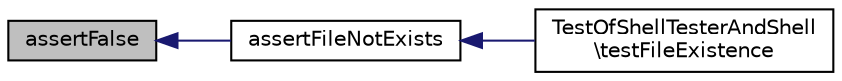 digraph "assertFalse"
{
  edge [fontname="Helvetica",fontsize="10",labelfontname="Helvetica",labelfontsize="10"];
  node [fontname="Helvetica",fontsize="10",shape=record];
  rankdir="LR";
  Node1 [label="assertFalse",height=0.2,width=0.4,color="black", fillcolor="grey75", style="filled" fontcolor="black"];
  Node1 -> Node2 [dir="back",color="midnightblue",fontsize="10",style="solid",fontname="Helvetica"];
  Node2 [label="assertFileNotExists",height=0.2,width=0.4,color="black", fillcolor="white", style="filled",URL="$class_shell_test_case.html#a3b32ba910986401bbcf5f799e4410bbb"];
  Node2 -> Node3 [dir="back",color="midnightblue",fontsize="10",style="solid",fontname="Helvetica"];
  Node3 [label="TestOfShellTesterAndShell\l\\testFileExistence",height=0.2,width=0.4,color="black", fillcolor="white", style="filled",URL="$class_test_of_shell_tester_and_shell.html#a1541fb627d1563e46e84655fdc0b4475"];
}
